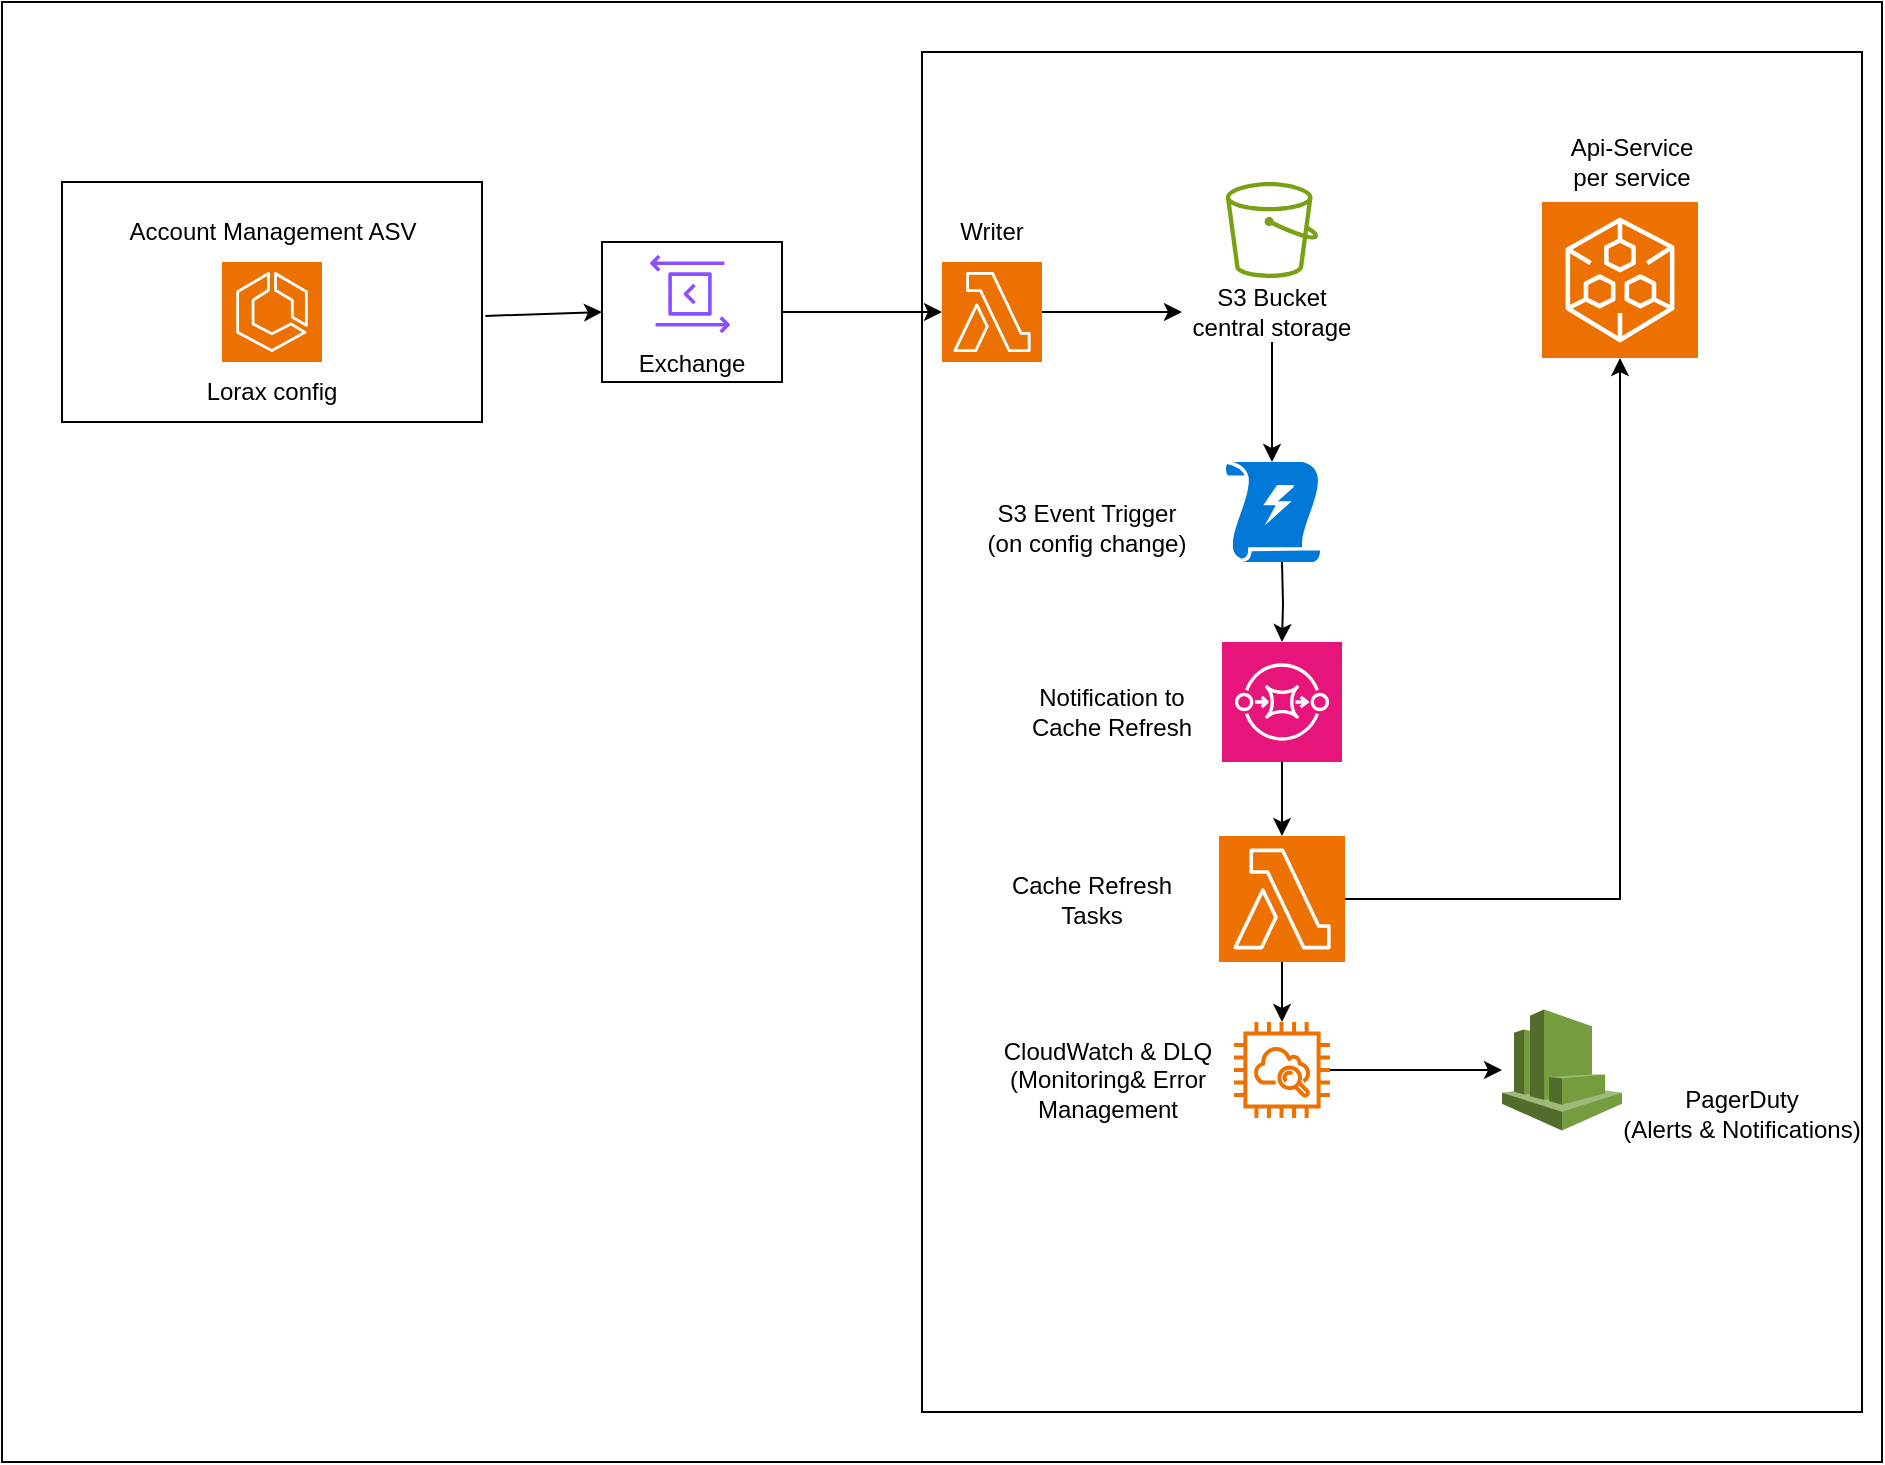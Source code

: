 <mxfile version="24.7.10">
  <diagram name="Page-1" id="HgSNCbOpHClE4Bi01R64">
    <mxGraphModel dx="1221" dy="759" grid="1" gridSize="10" guides="1" tooltips="1" connect="1" arrows="1" fold="1" page="1" pageScale="1" pageWidth="827" pageHeight="1169" math="0" shadow="0">
      <root>
        <mxCell id="0" />
        <mxCell id="1" parent="0" />
        <mxCell id="Tg1WrlPKfQEgz7usjzul-2" value="" style="rounded=0;whiteSpace=wrap;html=1;" parent="1" vertex="1">
          <mxGeometry x="70" y="90" width="940" height="730" as="geometry" />
        </mxCell>
        <mxCell id="Tg1WrlPKfQEgz7usjzul-81" value="" style="rounded=0;whiteSpace=wrap;html=1;" parent="1" vertex="1">
          <mxGeometry x="530" y="115" width="470" height="680" as="geometry" />
        </mxCell>
        <mxCell id="Tg1WrlPKfQEgz7usjzul-82" value="" style="outlineConnect=0;dashed=0;verticalLabelPosition=bottom;verticalAlign=top;align=center;html=1;shape=mxgraph.aws3.lambda_function;fillColor=#F58534;gradientColor=none;" parent="1" vertex="1">
          <mxGeometry x="230" y="200" width="69" height="72" as="geometry" />
        </mxCell>
        <mxCell id="Tg1WrlPKfQEgz7usjzul-83" value="&lt;div style=&quot;text-align: justify;&quot;&gt;&lt;br&gt;&lt;/div&gt;" style="rounded=0;whiteSpace=wrap;html=1;" parent="1" vertex="1">
          <mxGeometry x="100" y="180" width="210" height="120" as="geometry" />
        </mxCell>
        <mxCell id="Tg1WrlPKfQEgz7usjzul-84" value="Account Management ASV" style="text;html=1;align=center;verticalAlign=middle;whiteSpace=wrap;rounded=0;" parent="1" vertex="1">
          <mxGeometry x="127.5" y="190" width="155" height="30" as="geometry" />
        </mxCell>
        <mxCell id="Tg1WrlPKfQEgz7usjzul-85" value="" style="sketch=0;points=[[0,0,0],[0.25,0,0],[0.5,0,0],[0.75,0,0],[1,0,0],[0,1,0],[0.25,1,0],[0.5,1,0],[0.75,1,0],[1,1,0],[0,0.25,0],[0,0.5,0],[0,0.75,0],[1,0.25,0],[1,0.5,0],[1,0.75,0]];outlineConnect=0;fontColor=#232F3E;fillColor=#ED7100;strokeColor=#ffffff;dashed=0;verticalLabelPosition=bottom;verticalAlign=top;align=center;html=1;fontSize=12;fontStyle=0;aspect=fixed;shape=mxgraph.aws4.resourceIcon;resIcon=mxgraph.aws4.ecs;" parent="1" vertex="1">
          <mxGeometry x="180" y="220" width="50" height="50" as="geometry" />
        </mxCell>
        <mxCell id="Tg1WrlPKfQEgz7usjzul-86" value="Lorax config" style="text;html=1;align=center;verticalAlign=middle;whiteSpace=wrap;rounded=0;" parent="1" vertex="1">
          <mxGeometry x="170" y="270" width="70" height="30" as="geometry" />
        </mxCell>
        <mxCell id="Tg1WrlPKfQEgz7usjzul-87" value="" style="edgeStyle=orthogonalEdgeStyle;rounded=0;orthogonalLoop=1;jettySize=auto;html=1;" parent="1" source="Tg1WrlPKfQEgz7usjzul-88" target="Tg1WrlPKfQEgz7usjzul-93" edge="1">
          <mxGeometry relative="1" as="geometry" />
        </mxCell>
        <mxCell id="Tg1WrlPKfQEgz7usjzul-88" value="" style="rounded=0;whiteSpace=wrap;html=1;" parent="1" vertex="1">
          <mxGeometry x="370" y="210" width="90" height="70" as="geometry" />
        </mxCell>
        <mxCell id="Tg1WrlPKfQEgz7usjzul-89" value="" style="sketch=0;outlineConnect=0;fontColor=#232F3E;gradientColor=none;fillColor=#8C4FFF;strokeColor=none;dashed=0;verticalLabelPosition=bottom;verticalAlign=top;align=center;html=1;fontSize=12;fontStyle=0;aspect=fixed;pointerEvents=1;shape=mxgraph.aws4.data_exchange_for_apis;" parent="1" vertex="1">
          <mxGeometry x="394" y="216" width="40" height="40" as="geometry" />
        </mxCell>
        <mxCell id="Tg1WrlPKfQEgz7usjzul-90" value="Exchange" style="text;html=1;align=center;verticalAlign=middle;whiteSpace=wrap;rounded=0;" parent="1" vertex="1">
          <mxGeometry x="385" y="256" width="60" height="30" as="geometry" />
        </mxCell>
        <mxCell id="Tg1WrlPKfQEgz7usjzul-91" value="" style="endArrow=classic;html=1;rounded=0;entryX=0;entryY=0.5;entryDx=0;entryDy=0;exitX=1.008;exitY=0.558;exitDx=0;exitDy=0;exitPerimeter=0;" parent="1" source="Tg1WrlPKfQEgz7usjzul-83" target="Tg1WrlPKfQEgz7usjzul-88" edge="1">
          <mxGeometry width="50" height="50" relative="1" as="geometry">
            <mxPoint x="310" y="250" as="sourcePoint" />
            <mxPoint x="360" y="200" as="targetPoint" />
          </mxGeometry>
        </mxCell>
        <mxCell id="Tg1WrlPKfQEgz7usjzul-92" value="" style="edgeStyle=orthogonalEdgeStyle;rounded=0;orthogonalLoop=1;jettySize=auto;html=1;" parent="1" source="Tg1WrlPKfQEgz7usjzul-93" target="Tg1WrlPKfQEgz7usjzul-96" edge="1">
          <mxGeometry relative="1" as="geometry" />
        </mxCell>
        <mxCell id="Tg1WrlPKfQEgz7usjzul-93" value="" style="sketch=0;points=[[0,0,0],[0.25,0,0],[0.5,0,0],[0.75,0,0],[1,0,0],[0,1,0],[0.25,1,0],[0.5,1,0],[0.75,1,0],[1,1,0],[0,0.25,0],[0,0.5,0],[0,0.75,0],[1,0.25,0],[1,0.5,0],[1,0.75,0]];outlineConnect=0;fontColor=#232F3E;fillColor=#ED7100;strokeColor=#ffffff;dashed=0;verticalLabelPosition=bottom;verticalAlign=top;align=center;html=1;fontSize=12;fontStyle=0;aspect=fixed;shape=mxgraph.aws4.resourceIcon;resIcon=mxgraph.aws4.lambda;" parent="1" vertex="1">
          <mxGeometry x="540" y="220" width="50" height="50" as="geometry" />
        </mxCell>
        <mxCell id="Tg1WrlPKfQEgz7usjzul-94" value="" style="sketch=0;outlineConnect=0;fontColor=#232F3E;gradientColor=none;fillColor=#7AA116;strokeColor=none;dashed=0;verticalLabelPosition=bottom;verticalAlign=top;align=center;html=1;fontSize=12;fontStyle=0;aspect=fixed;pointerEvents=1;shape=mxgraph.aws4.bucket;" parent="1" vertex="1">
          <mxGeometry x="681.92" y="180" width="46.15" height="48" as="geometry" />
        </mxCell>
        <mxCell id="Tg1WrlPKfQEgz7usjzul-95" value="" style="edgeStyle=orthogonalEdgeStyle;rounded=0;orthogonalLoop=1;jettySize=auto;html=1;" parent="1" source="Tg1WrlPKfQEgz7usjzul-96" edge="1">
          <mxGeometry relative="1" as="geometry">
            <mxPoint x="705" y="320" as="targetPoint" />
          </mxGeometry>
        </mxCell>
        <mxCell id="Tg1WrlPKfQEgz7usjzul-96" value="S3 Bucket&lt;br&gt;central storage" style="text;html=1;align=center;verticalAlign=middle;whiteSpace=wrap;rounded=0;" parent="1" vertex="1">
          <mxGeometry x="660" y="230" width="90" height="30" as="geometry" />
        </mxCell>
        <mxCell id="Tg1WrlPKfQEgz7usjzul-97" value="Writer" style="text;html=1;align=center;verticalAlign=middle;whiteSpace=wrap;rounded=0;" parent="1" vertex="1">
          <mxGeometry x="535" y="190" width="60" height="30" as="geometry" />
        </mxCell>
        <mxCell id="Tg1WrlPKfQEgz7usjzul-98" value="" style="edgeStyle=orthogonalEdgeStyle;rounded=0;orthogonalLoop=1;jettySize=auto;html=1;" parent="1" source="Tg1WrlPKfQEgz7usjzul-99" target="Tg1WrlPKfQEgz7usjzul-106" edge="1">
          <mxGeometry relative="1" as="geometry" />
        </mxCell>
        <mxCell id="Tg1WrlPKfQEgz7usjzul-99" value="" style="sketch=0;points=[[0,0,0],[0.25,0,0],[0.5,0,0],[0.75,0,0],[1,0,0],[0,1,0],[0.25,1,0],[0.5,1,0],[0.75,1,0],[1,1,0],[0,0.25,0],[0,0.5,0],[0,0.75,0],[1,0.25,0],[1,0.5,0],[1,0.75,0]];outlineConnect=0;fontColor=#232F3E;fillColor=#E7157B;strokeColor=#ffffff;dashed=0;verticalLabelPosition=bottom;verticalAlign=top;align=center;html=1;fontSize=12;fontStyle=0;aspect=fixed;shape=mxgraph.aws4.resourceIcon;resIcon=mxgraph.aws4.sqs;" parent="1" vertex="1">
          <mxGeometry x="680" y="410" width="60" height="60" as="geometry" />
        </mxCell>
        <mxCell id="Tg1WrlPKfQEgz7usjzul-100" value="Notification &lt;span class=&quot;hljs-keyword&quot;&gt;to&lt;br&gt;Cache Refresh&lt;br&gt;&lt;/span&gt;" style="text;html=1;align=center;verticalAlign=middle;whiteSpace=wrap;rounded=0;" parent="1" vertex="1">
          <mxGeometry x="580" y="430" width="90" height="30" as="geometry" />
        </mxCell>
        <mxCell id="Tg1WrlPKfQEgz7usjzul-101" value="" style="edgeStyle=orthogonalEdgeStyle;rounded=0;orthogonalLoop=1;jettySize=auto;html=1;" parent="1" target="Tg1WrlPKfQEgz7usjzul-99" edge="1">
          <mxGeometry relative="1" as="geometry">
            <mxPoint x="710" y="370" as="sourcePoint" />
          </mxGeometry>
        </mxCell>
        <mxCell id="Tg1WrlPKfQEgz7usjzul-102" value="" style="sketch=0;aspect=fixed;pointerEvents=1;shadow=0;dashed=0;html=1;strokeColor=none;labelPosition=center;verticalLabelPosition=bottom;verticalAlign=top;align=center;shape=mxgraph.mscae.enterprise.triggers;fillColor=#0078D7;" parent="1" vertex="1">
          <mxGeometry x="682" y="320" width="47" height="50" as="geometry" />
        </mxCell>
        <mxCell id="Tg1WrlPKfQEgz7usjzul-103" value="&lt;br&gt;S3 Event &lt;span class=&quot;hljs-keyword&quot;&gt;Trigger&lt;/span&gt; &lt;br&gt;(on config change)" style="text;html=1;align=center;verticalAlign=middle;whiteSpace=wrap;rounded=0;" parent="1" vertex="1">
          <mxGeometry x="540" y="331" width="145" height="30" as="geometry" />
        </mxCell>
        <mxCell id="Tg1WrlPKfQEgz7usjzul-104" style="edgeStyle=orthogonalEdgeStyle;rounded=0;orthogonalLoop=1;jettySize=auto;html=1;" parent="1" source="Tg1WrlPKfQEgz7usjzul-106" target="Tg1WrlPKfQEgz7usjzul-108" edge="1">
          <mxGeometry relative="1" as="geometry" />
        </mxCell>
        <mxCell id="Tg1WrlPKfQEgz7usjzul-105" value="" style="edgeStyle=orthogonalEdgeStyle;rounded=0;orthogonalLoop=1;jettySize=auto;html=1;" parent="1" source="Tg1WrlPKfQEgz7usjzul-106" target="Tg1WrlPKfQEgz7usjzul-110" edge="1">
          <mxGeometry relative="1" as="geometry" />
        </mxCell>
        <mxCell id="Tg1WrlPKfQEgz7usjzul-106" value="" style="sketch=0;points=[[0,0,0],[0.25,0,0],[0.5,0,0],[0.75,0,0],[1,0,0],[0,1,0],[0.25,1,0],[0.5,1,0],[0.75,1,0],[1,1,0],[0,0.25,0],[0,0.5,0],[0,0.75,0],[1,0.25,0],[1,0.5,0],[1,0.75,0]];outlineConnect=0;fontColor=#232F3E;fillColor=#ED7100;strokeColor=#ffffff;dashed=0;verticalLabelPosition=bottom;verticalAlign=top;align=center;html=1;fontSize=12;fontStyle=0;aspect=fixed;shape=mxgraph.aws4.resourceIcon;resIcon=mxgraph.aws4.lambda;" parent="1" vertex="1">
          <mxGeometry x="678.5" y="507" width="63" height="63" as="geometry" />
        </mxCell>
        <mxCell id="Tg1WrlPKfQEgz7usjzul-107" value="Cache Refresh&lt;br&gt;Tasks" style="text;html=1;align=center;verticalAlign=middle;whiteSpace=wrap;rounded=0;" parent="1" vertex="1">
          <mxGeometry x="550" y="523.5" width="130" height="30" as="geometry" />
        </mxCell>
        <mxCell id="Tg1WrlPKfQEgz7usjzul-108" value="" style="sketch=0;points=[[0,0,0],[0.25,0,0],[0.5,0,0],[0.75,0,0],[1,0,0],[0,1,0],[0.25,1,0],[0.5,1,0],[0.75,1,0],[1,1,0],[0,0.25,0],[0,0.5,0],[0,0.75,0],[1,0.25,0],[1,0.5,0],[1,0.75,0]];outlineConnect=0;fontColor=#232F3E;fillColor=#ED7100;strokeColor=#ffffff;dashed=0;verticalLabelPosition=bottom;verticalAlign=top;align=center;html=1;fontSize=12;fontStyle=0;aspect=fixed;shape=mxgraph.aws4.resourceIcon;resIcon=mxgraph.aws4.elemental_mediapackage;" parent="1" vertex="1">
          <mxGeometry x="840" y="190" width="78" height="78" as="geometry" />
        </mxCell>
        <mxCell id="Tg1WrlPKfQEgz7usjzul-109" value="" style="edgeStyle=orthogonalEdgeStyle;rounded=0;orthogonalLoop=1;jettySize=auto;html=1;" parent="1" source="Tg1WrlPKfQEgz7usjzul-110" target="Tg1WrlPKfQEgz7usjzul-112" edge="1">
          <mxGeometry relative="1" as="geometry" />
        </mxCell>
        <mxCell id="Tg1WrlPKfQEgz7usjzul-110" value="" style="sketch=0;outlineConnect=0;fontColor=#232F3E;gradientColor=none;fillColor=#ED7100;strokeColor=none;dashed=0;verticalLabelPosition=bottom;verticalAlign=top;align=center;html=1;fontSize=12;fontStyle=0;aspect=fixed;pointerEvents=1;shape=mxgraph.aws4.instance_with_cloudwatch2;" parent="1" vertex="1">
          <mxGeometry x="686" y="600" width="48" height="48" as="geometry" />
        </mxCell>
        <mxCell id="Tg1WrlPKfQEgz7usjzul-111" value="&lt;br&gt;CloudWatch &lt;span class=&quot;hljs-operator&quot;&gt;&amp;amp;&lt;/span&gt; DLQ (Monitoring&amp;amp; Error Management&lt;div&gt;&lt;br/&gt;&lt;/div&gt;" style="text;html=1;align=center;verticalAlign=middle;whiteSpace=wrap;rounded=0;" parent="1" vertex="1">
          <mxGeometry x="563" y="610" width="120" height="38" as="geometry" />
        </mxCell>
        <mxCell id="Tg1WrlPKfQEgz7usjzul-112" value="" style="outlineConnect=0;dashed=0;verticalLabelPosition=bottom;verticalAlign=top;align=center;html=1;shape=mxgraph.aws3.cloudwatch;fillColor=#759C3E;gradientColor=none;" parent="1" vertex="1">
          <mxGeometry x="820" y="593.75" width="60" height="60.5" as="geometry" />
        </mxCell>
        <mxCell id="Tg1WrlPKfQEgz7usjzul-113" value="&lt;br&gt; PagerDuty    &lt;br&gt;(Alerts &amp;amp; Notifications)" style="text;html=1;align=center;verticalAlign=middle;whiteSpace=wrap;rounded=0;" parent="1" vertex="1">
          <mxGeometry x="870" y="624.25" width="140" height="30" as="geometry" />
        </mxCell>
        <mxCell id="Tg1WrlPKfQEgz7usjzul-114" value="Api-Service&lt;br&gt;per service" style="text;html=1;align=center;verticalAlign=middle;whiteSpace=wrap;rounded=0;" parent="1" vertex="1">
          <mxGeometry x="810" y="150" width="150" height="40" as="geometry" />
        </mxCell>
      </root>
    </mxGraphModel>
  </diagram>
</mxfile>
